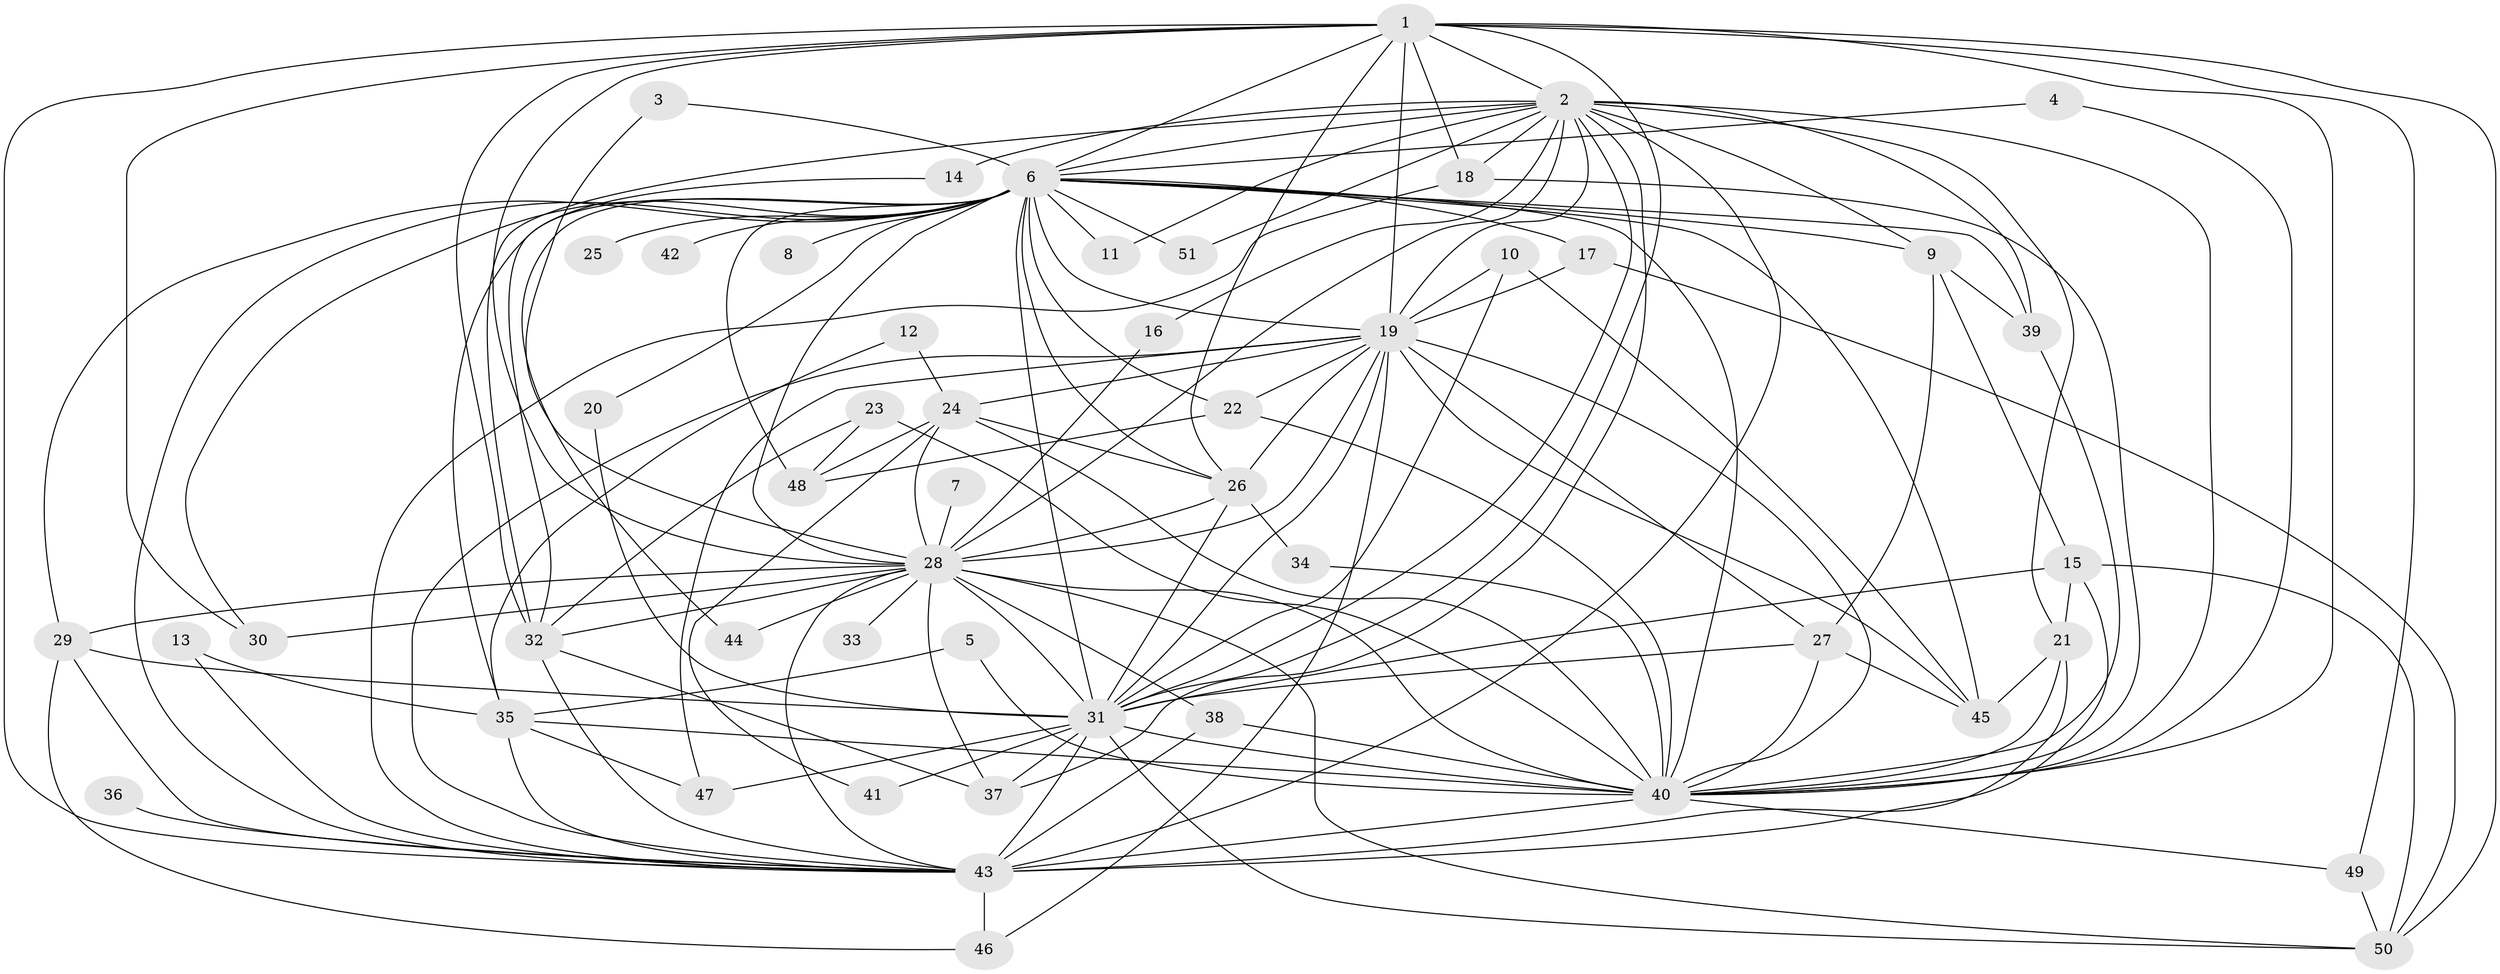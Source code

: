 // original degree distribution, {18: 0.007874015748031496, 28: 0.007874015748031496, 27: 0.007874015748031496, 29: 0.007874015748031496, 14: 0.015748031496062992, 24: 0.015748031496062992, 22: 0.007874015748031496, 37: 0.007874015748031496, 3: 0.18110236220472442, 2: 0.5826771653543307, 5: 0.047244094488188976, 9: 0.007874015748031496, 8: 0.015748031496062992, 4: 0.07086614173228346, 7: 0.007874015748031496, 6: 0.007874015748031496}
// Generated by graph-tools (version 1.1) at 2025/36/03/04/25 23:36:36]
// undirected, 51 vertices, 143 edges
graph export_dot {
  node [color=gray90,style=filled];
  1;
  2;
  3;
  4;
  5;
  6;
  7;
  8;
  9;
  10;
  11;
  12;
  13;
  14;
  15;
  16;
  17;
  18;
  19;
  20;
  21;
  22;
  23;
  24;
  25;
  26;
  27;
  28;
  29;
  30;
  31;
  32;
  33;
  34;
  35;
  36;
  37;
  38;
  39;
  40;
  41;
  42;
  43;
  44;
  45;
  46;
  47;
  48;
  49;
  50;
  51;
  1 -- 2 [weight=2.0];
  1 -- 6 [weight=3.0];
  1 -- 18 [weight=1.0];
  1 -- 19 [weight=4.0];
  1 -- 26 [weight=1.0];
  1 -- 28 [weight=3.0];
  1 -- 30 [weight=1.0];
  1 -- 31 [weight=3.0];
  1 -- 32 [weight=2.0];
  1 -- 40 [weight=4.0];
  1 -- 43 [weight=2.0];
  1 -- 49 [weight=2.0];
  1 -- 50 [weight=1.0];
  2 -- 6 [weight=1.0];
  2 -- 9 [weight=1.0];
  2 -- 11 [weight=1.0];
  2 -- 14 [weight=2.0];
  2 -- 16 [weight=1.0];
  2 -- 18 [weight=1.0];
  2 -- 19 [weight=1.0];
  2 -- 21 [weight=1.0];
  2 -- 28 [weight=2.0];
  2 -- 31 [weight=3.0];
  2 -- 32 [weight=2.0];
  2 -- 37 [weight=1.0];
  2 -- 39 [weight=1.0];
  2 -- 40 [weight=2.0];
  2 -- 43 [weight=1.0];
  2 -- 51 [weight=1.0];
  3 -- 6 [weight=1.0];
  3 -- 28 [weight=1.0];
  4 -- 6 [weight=1.0];
  4 -- 40 [weight=1.0];
  5 -- 35 [weight=2.0];
  5 -- 40 [weight=1.0];
  6 -- 8 [weight=1.0];
  6 -- 9 [weight=1.0];
  6 -- 11 [weight=1.0];
  6 -- 17 [weight=1.0];
  6 -- 19 [weight=2.0];
  6 -- 20 [weight=1.0];
  6 -- 22 [weight=1.0];
  6 -- 25 [weight=1.0];
  6 -- 26 [weight=2.0];
  6 -- 28 [weight=1.0];
  6 -- 29 [weight=1.0];
  6 -- 30 [weight=1.0];
  6 -- 31 [weight=1.0];
  6 -- 35 [weight=1.0];
  6 -- 39 [weight=2.0];
  6 -- 40 [weight=2.0];
  6 -- 42 [weight=2.0];
  6 -- 43 [weight=1.0];
  6 -- 44 [weight=1.0];
  6 -- 45 [weight=1.0];
  6 -- 48 [weight=1.0];
  6 -- 51 [weight=1.0];
  7 -- 28 [weight=1.0];
  9 -- 15 [weight=1.0];
  9 -- 27 [weight=1.0];
  9 -- 39 [weight=1.0];
  10 -- 19 [weight=1.0];
  10 -- 31 [weight=1.0];
  10 -- 45 [weight=1.0];
  12 -- 24 [weight=1.0];
  12 -- 35 [weight=1.0];
  13 -- 35 [weight=1.0];
  13 -- 43 [weight=1.0];
  14 -- 32 [weight=1.0];
  15 -- 21 [weight=1.0];
  15 -- 31 [weight=1.0];
  15 -- 43 [weight=1.0];
  15 -- 50 [weight=1.0];
  16 -- 28 [weight=1.0];
  17 -- 19 [weight=1.0];
  17 -- 50 [weight=1.0];
  18 -- 40 [weight=1.0];
  18 -- 43 [weight=1.0];
  19 -- 22 [weight=1.0];
  19 -- 24 [weight=1.0];
  19 -- 26 [weight=1.0];
  19 -- 27 [weight=1.0];
  19 -- 28 [weight=1.0];
  19 -- 31 [weight=3.0];
  19 -- 40 [weight=2.0];
  19 -- 43 [weight=2.0];
  19 -- 45 [weight=1.0];
  19 -- 46 [weight=1.0];
  19 -- 47 [weight=1.0];
  20 -- 31 [weight=1.0];
  21 -- 40 [weight=1.0];
  21 -- 43 [weight=1.0];
  21 -- 45 [weight=1.0];
  22 -- 40 [weight=1.0];
  22 -- 48 [weight=1.0];
  23 -- 32 [weight=1.0];
  23 -- 40 [weight=1.0];
  23 -- 48 [weight=1.0];
  24 -- 26 [weight=1.0];
  24 -- 28 [weight=2.0];
  24 -- 40 [weight=1.0];
  24 -- 41 [weight=1.0];
  24 -- 48 [weight=1.0];
  26 -- 28 [weight=1.0];
  26 -- 31 [weight=1.0];
  26 -- 34 [weight=1.0];
  27 -- 31 [weight=1.0];
  27 -- 40 [weight=2.0];
  27 -- 45 [weight=1.0];
  28 -- 29 [weight=1.0];
  28 -- 30 [weight=1.0];
  28 -- 31 [weight=1.0];
  28 -- 32 [weight=1.0];
  28 -- 33 [weight=1.0];
  28 -- 37 [weight=1.0];
  28 -- 38 [weight=2.0];
  28 -- 40 [weight=4.0];
  28 -- 43 [weight=1.0];
  28 -- 44 [weight=1.0];
  28 -- 50 [weight=1.0];
  29 -- 31 [weight=1.0];
  29 -- 43 [weight=1.0];
  29 -- 46 [weight=1.0];
  31 -- 37 [weight=1.0];
  31 -- 40 [weight=2.0];
  31 -- 41 [weight=1.0];
  31 -- 43 [weight=3.0];
  31 -- 47 [weight=2.0];
  31 -- 50 [weight=1.0];
  32 -- 37 [weight=1.0];
  32 -- 43 [weight=1.0];
  34 -- 40 [weight=1.0];
  35 -- 40 [weight=2.0];
  35 -- 43 [weight=1.0];
  35 -- 47 [weight=1.0];
  36 -- 43 [weight=1.0];
  38 -- 40 [weight=2.0];
  38 -- 43 [weight=1.0];
  39 -- 40 [weight=1.0];
  40 -- 43 [weight=5.0];
  40 -- 49 [weight=2.0];
  43 -- 46 [weight=2.0];
  49 -- 50 [weight=1.0];
}
